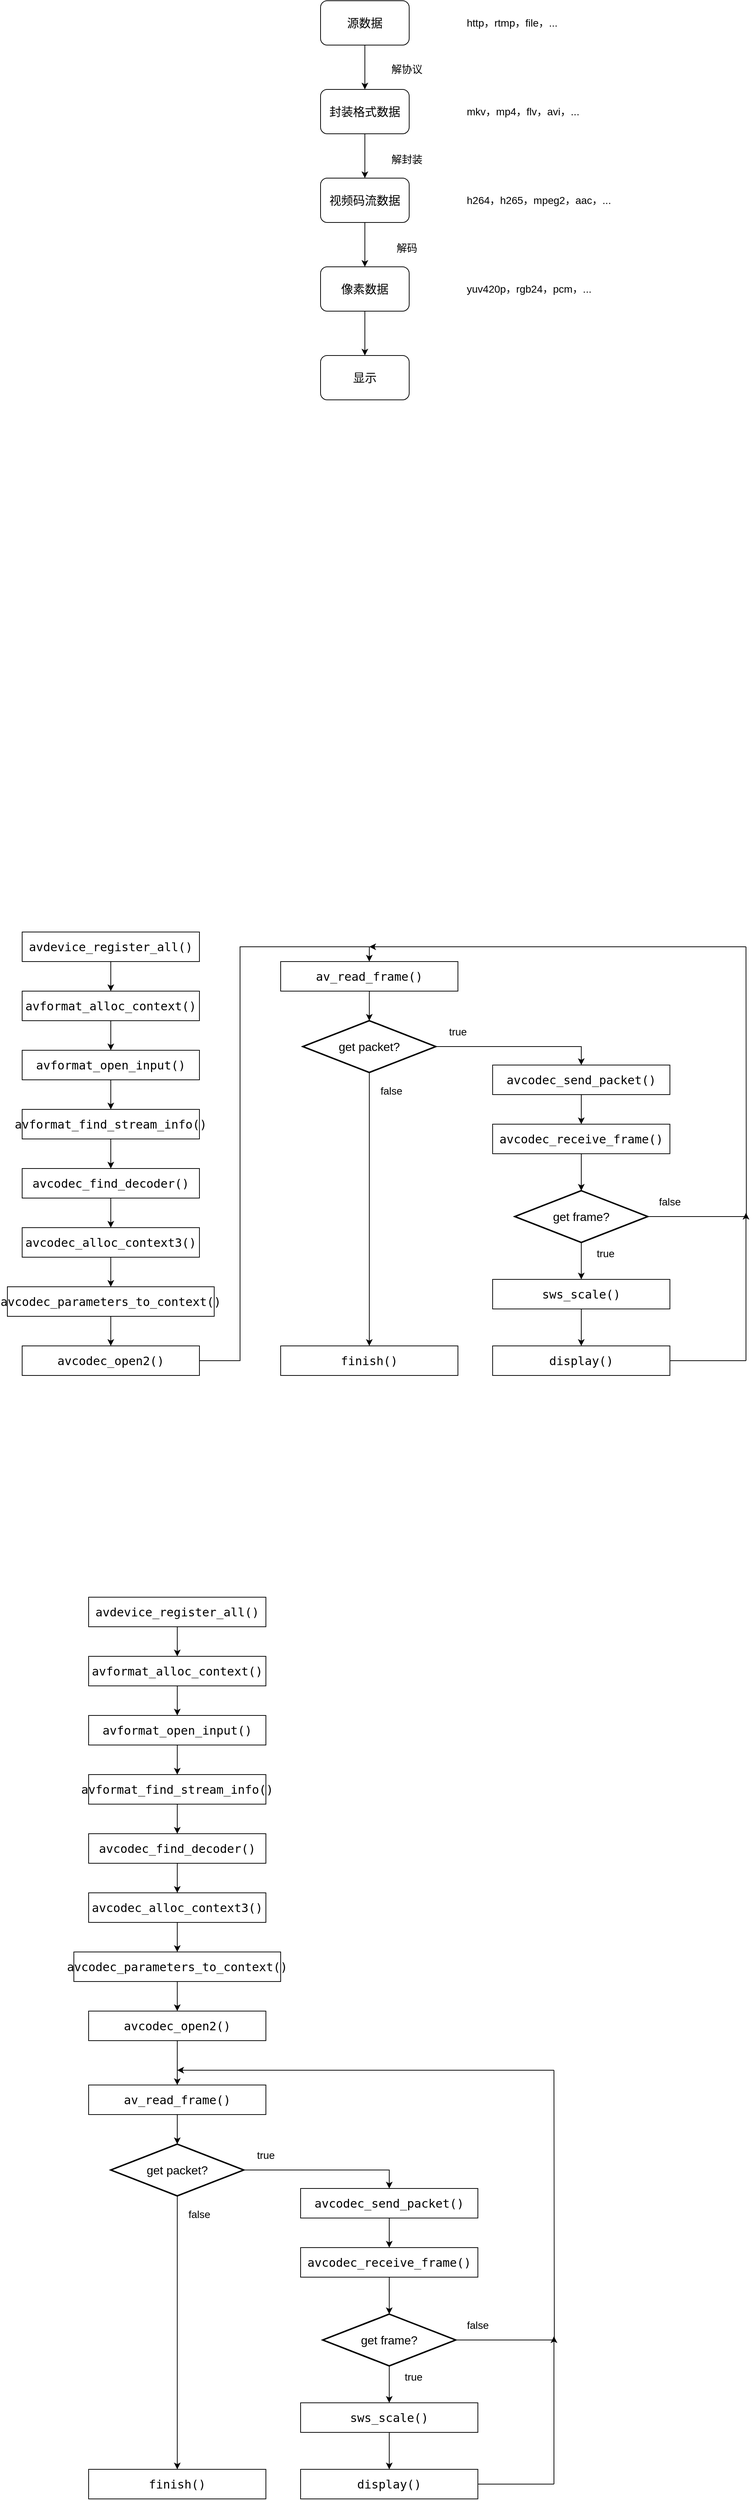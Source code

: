 <mxfile version="22.0.2" type="device">
  <diagram name="第 1 页" id="_zvsSIsvPL8qtsca61Hi">
    <mxGraphModel dx="3452" dy="1573" grid="1" gridSize="10" guides="1" tooltips="1" connect="1" arrows="1" fold="1" page="1" pageScale="1" pageWidth="827" pageHeight="1169" math="0" shadow="0">
      <root>
        <mxCell id="0" />
        <mxCell id="1" parent="0" />
        <mxCell id="1ztlhDR2t_jSF20KUTi1-7" style="edgeStyle=orthogonalEdgeStyle;rounded=0;orthogonalLoop=1;jettySize=auto;html=1;exitX=0.5;exitY=1;exitDx=0;exitDy=0;entryX=0.5;entryY=0;entryDx=0;entryDy=0;" parent="1" source="1ztlhDR2t_jSF20KUTi1-1" target="1ztlhDR2t_jSF20KUTi1-3" edge="1">
          <mxGeometry relative="1" as="geometry" />
        </mxCell>
        <mxCell id="1ztlhDR2t_jSF20KUTi1-1" value="源数据" style="rounded=1;whiteSpace=wrap;html=1;fontSize=16;" parent="1" vertex="1">
          <mxGeometry x="354" y="60" width="120" height="60" as="geometry" />
        </mxCell>
        <mxCell id="1ztlhDR2t_jSF20KUTi1-8" style="edgeStyle=orthogonalEdgeStyle;rounded=0;orthogonalLoop=1;jettySize=auto;html=1;exitX=0.5;exitY=1;exitDx=0;exitDy=0;entryX=0.5;entryY=0;entryDx=0;entryDy=0;" parent="1" source="1ztlhDR2t_jSF20KUTi1-3" target="1ztlhDR2t_jSF20KUTi1-4" edge="1">
          <mxGeometry relative="1" as="geometry" />
        </mxCell>
        <mxCell id="1ztlhDR2t_jSF20KUTi1-3" value="封装格式数据" style="rounded=1;whiteSpace=wrap;html=1;fontSize=16;" parent="1" vertex="1">
          <mxGeometry x="354" y="180" width="120" height="60" as="geometry" />
        </mxCell>
        <mxCell id="1ztlhDR2t_jSF20KUTi1-9" style="edgeStyle=orthogonalEdgeStyle;rounded=0;orthogonalLoop=1;jettySize=auto;html=1;exitX=0.5;exitY=1;exitDx=0;exitDy=0;entryX=0.5;entryY=0;entryDx=0;entryDy=0;" parent="1" source="1ztlhDR2t_jSF20KUTi1-4" target="1ztlhDR2t_jSF20KUTi1-5" edge="1">
          <mxGeometry relative="1" as="geometry" />
        </mxCell>
        <mxCell id="1ztlhDR2t_jSF20KUTi1-4" value="视频码流数据" style="rounded=1;whiteSpace=wrap;html=1;fontSize=16;" parent="1" vertex="1">
          <mxGeometry x="354" y="300" width="120" height="60" as="geometry" />
        </mxCell>
        <mxCell id="1ztlhDR2t_jSF20KUTi1-10" style="edgeStyle=orthogonalEdgeStyle;rounded=0;orthogonalLoop=1;jettySize=auto;html=1;exitX=0.5;exitY=1;exitDx=0;exitDy=0;entryX=0.5;entryY=0;entryDx=0;entryDy=0;" parent="1" source="1ztlhDR2t_jSF20KUTi1-5" target="1ztlhDR2t_jSF20KUTi1-6" edge="1">
          <mxGeometry relative="1" as="geometry" />
        </mxCell>
        <mxCell id="1ztlhDR2t_jSF20KUTi1-5" value="像素数据" style="rounded=1;whiteSpace=wrap;html=1;fontSize=16;" parent="1" vertex="1">
          <mxGeometry x="354" y="420" width="120" height="60" as="geometry" />
        </mxCell>
        <mxCell id="1ztlhDR2t_jSF20KUTi1-6" value="显示" style="rounded=1;whiteSpace=wrap;html=1;fontSize=16;" parent="1" vertex="1">
          <mxGeometry x="354" y="540" width="120" height="60" as="geometry" />
        </mxCell>
        <mxCell id="1ztlhDR2t_jSF20KUTi1-11" value="解协议" style="text;html=1;strokeColor=none;fillColor=none;align=center;verticalAlign=middle;whiteSpace=wrap;rounded=0;fontSize=14;" parent="1" vertex="1">
          <mxGeometry x="441" y="138" width="60" height="30" as="geometry" />
        </mxCell>
        <mxCell id="1ztlhDR2t_jSF20KUTi1-12" value="解封装" style="text;html=1;strokeColor=none;fillColor=none;align=center;verticalAlign=middle;whiteSpace=wrap;rounded=0;fontSize=14;" parent="1" vertex="1">
          <mxGeometry x="441" y="260" width="60" height="30" as="geometry" />
        </mxCell>
        <mxCell id="1ztlhDR2t_jSF20KUTi1-13" value="解码" style="text;html=1;strokeColor=none;fillColor=none;align=center;verticalAlign=middle;whiteSpace=wrap;rounded=0;fontSize=14;" parent="1" vertex="1">
          <mxGeometry x="441" y="380" width="60" height="30" as="geometry" />
        </mxCell>
        <mxCell id="1ztlhDR2t_jSF20KUTi1-14" value="http，rtmp，file，..." style="text;html=1;strokeColor=none;fillColor=none;align=left;verticalAlign=middle;whiteSpace=wrap;rounded=0;fontSize=14;" parent="1" vertex="1">
          <mxGeometry x="550" y="75" width="150" height="30" as="geometry" />
        </mxCell>
        <mxCell id="1ztlhDR2t_jSF20KUTi1-15" value="mkv，mp4，flv，avi，..." style="text;html=1;strokeColor=none;fillColor=none;align=left;verticalAlign=middle;whiteSpace=wrap;rounded=0;fontSize=14;" parent="1" vertex="1">
          <mxGeometry x="550" y="195" width="190" height="30" as="geometry" />
        </mxCell>
        <mxCell id="1ztlhDR2t_jSF20KUTi1-16" value="h264，h265，mpeg2，aac，..." style="text;html=1;strokeColor=none;fillColor=none;align=left;verticalAlign=middle;whiteSpace=wrap;rounded=0;fontSize=14;" parent="1" vertex="1">
          <mxGeometry x="550" y="315" width="220" height="30" as="geometry" />
        </mxCell>
        <mxCell id="1ztlhDR2t_jSF20KUTi1-17" value="yuv420p，rgb24，pcm，..." style="text;html=1;strokeColor=none;fillColor=none;align=left;verticalAlign=middle;whiteSpace=wrap;rounded=0;fontSize=14;" parent="1" vertex="1">
          <mxGeometry x="550" y="435" width="220" height="30" as="geometry" />
        </mxCell>
        <mxCell id="1ztlhDR2t_jSF20KUTi1-38" style="edgeStyle=orthogonalEdgeStyle;rounded=0;orthogonalLoop=1;jettySize=auto;html=1;exitX=0.5;exitY=1;exitDx=0;exitDy=0;entryX=0.5;entryY=0;entryDx=0;entryDy=0;" parent="1" source="1ztlhDR2t_jSF20KUTi1-18" target="1ztlhDR2t_jSF20KUTi1-19" edge="1">
          <mxGeometry relative="1" as="geometry" />
        </mxCell>
        <mxCell id="1ztlhDR2t_jSF20KUTi1-18" value="&lt;pre style=&quot;margin-top: 0px; margin-bottom: 0px; font-size: 16px;&quot;&gt;avdevice_register_all()&lt;/pre&gt;" style="rounded=0;whiteSpace=wrap;html=1;fontSize=16;" parent="1" vertex="1">
          <mxGeometry x="-50" y="1320" width="240" height="40" as="geometry" />
        </mxCell>
        <mxCell id="1ztlhDR2t_jSF20KUTi1-39" style="edgeStyle=orthogonalEdgeStyle;rounded=0;orthogonalLoop=1;jettySize=auto;html=1;entryX=0.5;entryY=0;entryDx=0;entryDy=0;" parent="1" source="1ztlhDR2t_jSF20KUTi1-19" target="1ztlhDR2t_jSF20KUTi1-20" edge="1">
          <mxGeometry relative="1" as="geometry" />
        </mxCell>
        <mxCell id="1ztlhDR2t_jSF20KUTi1-19" value="&lt;pre style=&quot;margin-top: 0px; margin-bottom: 0px; font-size: 16px;&quot;&gt;avformat_alloc_context()&lt;/pre&gt;" style="rounded=0;whiteSpace=wrap;html=1;fontSize=16;" parent="1" vertex="1">
          <mxGeometry x="-50" y="1400" width="240" height="40" as="geometry" />
        </mxCell>
        <mxCell id="1ztlhDR2t_jSF20KUTi1-40" style="edgeStyle=orthogonalEdgeStyle;rounded=0;orthogonalLoop=1;jettySize=auto;html=1;entryX=0.5;entryY=0;entryDx=0;entryDy=0;" parent="1" source="1ztlhDR2t_jSF20KUTi1-20" target="1ztlhDR2t_jSF20KUTi1-21" edge="1">
          <mxGeometry relative="1" as="geometry" />
        </mxCell>
        <mxCell id="1ztlhDR2t_jSF20KUTi1-20" value="&lt;pre style=&quot;margin-top: 0px; margin-bottom: 0px; font-size: 16px;&quot;&gt;avformat_open_input()&lt;/pre&gt;" style="rounded=0;whiteSpace=wrap;html=1;fontSize=16;" parent="1" vertex="1">
          <mxGeometry x="-50" y="1480" width="240" height="40" as="geometry" />
        </mxCell>
        <mxCell id="1ztlhDR2t_jSF20KUTi1-41" style="edgeStyle=orthogonalEdgeStyle;rounded=0;orthogonalLoop=1;jettySize=auto;html=1;entryX=0.5;entryY=0;entryDx=0;entryDy=0;" parent="1" source="1ztlhDR2t_jSF20KUTi1-21" target="1ztlhDR2t_jSF20KUTi1-22" edge="1">
          <mxGeometry relative="1" as="geometry" />
        </mxCell>
        <mxCell id="1ztlhDR2t_jSF20KUTi1-21" value="&lt;pre style=&quot;margin-top: 0px; margin-bottom: 0px; font-size: 16px;&quot;&gt;avformat_find_stream_info()&lt;/pre&gt;" style="rounded=0;whiteSpace=wrap;html=1;fontSize=16;" parent="1" vertex="1">
          <mxGeometry x="-50" y="1560" width="240" height="40" as="geometry" />
        </mxCell>
        <mxCell id="1ztlhDR2t_jSF20KUTi1-42" style="edgeStyle=orthogonalEdgeStyle;rounded=0;orthogonalLoop=1;jettySize=auto;html=1;entryX=0.5;entryY=0;entryDx=0;entryDy=0;" parent="1" source="1ztlhDR2t_jSF20KUTi1-22" target="1ztlhDR2t_jSF20KUTi1-23" edge="1">
          <mxGeometry relative="1" as="geometry" />
        </mxCell>
        <mxCell id="1ztlhDR2t_jSF20KUTi1-22" value="&lt;pre style=&quot;margin-top: 0px; margin-bottom: 0px; font-size: 16px;&quot;&gt;avcodec_find_decoder()&lt;/pre&gt;" style="rounded=0;whiteSpace=wrap;html=1;fontSize=16;" parent="1" vertex="1">
          <mxGeometry x="-50" y="1640" width="240" height="40" as="geometry" />
        </mxCell>
        <mxCell id="1ztlhDR2t_jSF20KUTi1-43" style="edgeStyle=orthogonalEdgeStyle;rounded=0;orthogonalLoop=1;jettySize=auto;html=1;entryX=0.5;entryY=0;entryDx=0;entryDy=0;" parent="1" source="1ztlhDR2t_jSF20KUTi1-23" target="1ztlhDR2t_jSF20KUTi1-24" edge="1">
          <mxGeometry relative="1" as="geometry" />
        </mxCell>
        <mxCell id="1ztlhDR2t_jSF20KUTi1-23" value="&lt;pre style=&quot;margin-top: 0px; margin-bottom: 0px; font-size: 16px;&quot;&gt;avcodec_alloc_context3()&lt;/pre&gt;" style="rounded=0;whiteSpace=wrap;html=1;fontSize=16;" parent="1" vertex="1">
          <mxGeometry x="-50" y="1720" width="240" height="40" as="geometry" />
        </mxCell>
        <mxCell id="1ztlhDR2t_jSF20KUTi1-44" style="edgeStyle=orthogonalEdgeStyle;rounded=0;orthogonalLoop=1;jettySize=auto;html=1;entryX=0.5;entryY=0;entryDx=0;entryDy=0;" parent="1" source="1ztlhDR2t_jSF20KUTi1-24" target="1ztlhDR2t_jSF20KUTi1-25" edge="1">
          <mxGeometry relative="1" as="geometry" />
        </mxCell>
        <mxCell id="1ztlhDR2t_jSF20KUTi1-24" value="&lt;pre style=&quot;margin-top: 0px; margin-bottom: 0px; font-size: 16px;&quot;&gt;avcodec_parameters_to_context()&lt;/pre&gt;" style="rounded=0;whiteSpace=wrap;html=1;fontSize=16;" parent="1" vertex="1">
          <mxGeometry x="-70" y="1800" width="280" height="40" as="geometry" />
        </mxCell>
        <mxCell id="1ztlhDR2t_jSF20KUTi1-33" style="edgeStyle=orthogonalEdgeStyle;rounded=0;orthogonalLoop=1;jettySize=auto;html=1;entryX=0.5;entryY=0;entryDx=0;entryDy=0;" parent="1" source="1ztlhDR2t_jSF20KUTi1-25" target="1ztlhDR2t_jSF20KUTi1-26" edge="1">
          <mxGeometry relative="1" as="geometry" />
        </mxCell>
        <mxCell id="1ztlhDR2t_jSF20KUTi1-25" value="&lt;pre style=&quot;margin-top: 0px; margin-bottom: 0px; font-size: 16px;&quot;&gt;avcodec_open2()&lt;/pre&gt;" style="rounded=0;whiteSpace=wrap;html=1;fontSize=16;" parent="1" vertex="1">
          <mxGeometry x="-50" y="1880" width="240" height="40" as="geometry" />
        </mxCell>
        <mxCell id="1ztlhDR2t_jSF20KUTi1-26" value="&lt;pre style=&quot;margin-top: 0px; margin-bottom: 0px; font-size: 16px;&quot;&gt;av_read_frame()&lt;/pre&gt;" style="rounded=0;whiteSpace=wrap;html=1;fontSize=16;" parent="1" vertex="1">
          <mxGeometry x="300" y="1360" width="240" height="40" as="geometry" />
        </mxCell>
        <mxCell id="1ztlhDR2t_jSF20KUTi1-49" style="edgeStyle=orthogonalEdgeStyle;rounded=0;orthogonalLoop=1;jettySize=auto;html=1;entryX=0.5;entryY=0;entryDx=0;entryDy=0;" parent="1" source="1ztlhDR2t_jSF20KUTi1-27" target="1ztlhDR2t_jSF20KUTi1-31" edge="1">
          <mxGeometry relative="1" as="geometry" />
        </mxCell>
        <mxCell id="1ztlhDR2t_jSF20KUTi1-27" value="&lt;pre style=&quot;margin-top: 0px; margin-bottom: 0px; font-size: 16px;&quot;&gt;avcodec_send_packet()&lt;/pre&gt;" style="rounded=0;whiteSpace=wrap;html=1;fontSize=16;" parent="1" vertex="1">
          <mxGeometry x="587" y="1500" width="240" height="40" as="geometry" />
        </mxCell>
        <mxCell id="1ztlhDR2t_jSF20KUTi1-30" style="edgeStyle=orthogonalEdgeStyle;rounded=0;orthogonalLoop=1;jettySize=auto;html=1;entryX=0.5;entryY=0;entryDx=0;entryDy=0;" parent="1" source="1ztlhDR2t_jSF20KUTi1-29" target="1ztlhDR2t_jSF20KUTi1-27" edge="1">
          <mxGeometry relative="1" as="geometry" />
        </mxCell>
        <mxCell id="1ztlhDR2t_jSF20KUTi1-47" style="edgeStyle=orthogonalEdgeStyle;rounded=0;orthogonalLoop=1;jettySize=auto;html=1;entryX=0.5;entryY=0;entryDx=0;entryDy=0;" parent="1" source="1ztlhDR2t_jSF20KUTi1-29" target="1ztlhDR2t_jSF20KUTi1-46" edge="1">
          <mxGeometry relative="1" as="geometry" />
        </mxCell>
        <mxCell id="1ztlhDR2t_jSF20KUTi1-29" value="get packet?" style="strokeWidth=2;html=1;shape=mxgraph.flowchart.decision;whiteSpace=wrap;fontSize=16;" parent="1" vertex="1">
          <mxGeometry x="330" y="1440" width="180" height="70" as="geometry" />
        </mxCell>
        <mxCell id="1ztlhDR2t_jSF20KUTi1-31" value="&lt;pre style=&quot;margin-top: 0px; margin-bottom: 0px; font-size: 16px;&quot;&gt;avcodec_receive_frame()&lt;/pre&gt;" style="rounded=0;whiteSpace=wrap;html=1;fontSize=16;" parent="1" vertex="1">
          <mxGeometry x="587" y="1580" width="240" height="40" as="geometry" />
        </mxCell>
        <mxCell id="1ztlhDR2t_jSF20KUTi1-51" style="edgeStyle=orthogonalEdgeStyle;rounded=0;orthogonalLoop=1;jettySize=auto;html=1;entryX=0.5;entryY=0;entryDx=0;entryDy=0;" parent="1" source="1ztlhDR2t_jSF20KUTi1-32" target="1ztlhDR2t_jSF20KUTi1-36" edge="1">
          <mxGeometry relative="1" as="geometry" />
        </mxCell>
        <mxCell id="1ztlhDR2t_jSF20KUTi1-53" style="edgeStyle=orthogonalEdgeStyle;rounded=0;orthogonalLoop=1;jettySize=auto;html=1;exitX=1;exitY=0.5;exitDx=0;exitDy=0;exitPerimeter=0;verticalAlign=middle;endArrow=none;endFill=0;" parent="1" source="1ztlhDR2t_jSF20KUTi1-32" edge="1">
          <mxGeometry relative="1" as="geometry">
            <mxPoint x="930" y="1340" as="targetPoint" />
          </mxGeometry>
        </mxCell>
        <mxCell id="1ztlhDR2t_jSF20KUTi1-32" value="get frame?" style="strokeWidth=2;html=1;shape=mxgraph.flowchart.decision;whiteSpace=wrap;fontSize=16;" parent="1" vertex="1">
          <mxGeometry x="617" y="1670" width="180" height="70" as="geometry" />
        </mxCell>
        <mxCell id="1ztlhDR2t_jSF20KUTi1-35" style="edgeStyle=orthogonalEdgeStyle;rounded=0;orthogonalLoop=1;jettySize=auto;html=1;entryX=0.5;entryY=0;entryDx=0;entryDy=0;entryPerimeter=0;" parent="1" source="1ztlhDR2t_jSF20KUTi1-26" target="1ztlhDR2t_jSF20KUTi1-29" edge="1">
          <mxGeometry relative="1" as="geometry" />
        </mxCell>
        <mxCell id="1ztlhDR2t_jSF20KUTi1-52" style="edgeStyle=orthogonalEdgeStyle;rounded=0;orthogonalLoop=1;jettySize=auto;html=1;entryX=0.5;entryY=0;entryDx=0;entryDy=0;" parent="1" source="1ztlhDR2t_jSF20KUTi1-36" target="1ztlhDR2t_jSF20KUTi1-37" edge="1">
          <mxGeometry relative="1" as="geometry" />
        </mxCell>
        <mxCell id="1ztlhDR2t_jSF20KUTi1-36" value="&lt;pre style=&quot;margin-top: 0px; margin-bottom: 0px; font-size: 16px;&quot;&gt;sws_scale()&lt;/pre&gt;" style="rounded=0;whiteSpace=wrap;html=1;fontSize=16;" parent="1" vertex="1">
          <mxGeometry x="587" y="1790" width="240" height="40" as="geometry" />
        </mxCell>
        <mxCell id="1ztlhDR2t_jSF20KUTi1-60" style="edgeStyle=orthogonalEdgeStyle;rounded=0;orthogonalLoop=1;jettySize=auto;html=1;endArrow=none;endFill=0;" parent="1" source="1ztlhDR2t_jSF20KUTi1-37" edge="1">
          <mxGeometry relative="1" as="geometry">
            <mxPoint x="930" y="1900" as="targetPoint" />
          </mxGeometry>
        </mxCell>
        <mxCell id="1ztlhDR2t_jSF20KUTi1-37" value="&lt;pre style=&quot;margin-top: 0px; margin-bottom: 0px; font-size: 16px;&quot;&gt;display()&lt;/pre&gt;" style="rounded=0;whiteSpace=wrap;html=1;fontSize=16;" parent="1" vertex="1">
          <mxGeometry x="587" y="1880" width="240" height="40" as="geometry" />
        </mxCell>
        <mxCell id="1ztlhDR2t_jSF20KUTi1-45" value="true" style="text;html=1;strokeColor=none;fillColor=none;align=center;verticalAlign=middle;whiteSpace=wrap;rounded=0;fontSize=14;" parent="1" vertex="1">
          <mxGeometry x="510" y="1440" width="60" height="30" as="geometry" />
        </mxCell>
        <mxCell id="1ztlhDR2t_jSF20KUTi1-46" value="&lt;pre style=&quot;margin-top: 0px; margin-bottom: 0px; font-size: 16px;&quot;&gt;finish()&lt;/pre&gt;" style="rounded=0;whiteSpace=wrap;html=1;fontSize=16;" parent="1" vertex="1">
          <mxGeometry x="300" y="1880" width="240" height="40" as="geometry" />
        </mxCell>
        <mxCell id="1ztlhDR2t_jSF20KUTi1-48" value="false" style="text;html=1;strokeColor=none;fillColor=none;align=center;verticalAlign=middle;whiteSpace=wrap;rounded=0;fontSize=14;" parent="1" vertex="1">
          <mxGeometry x="420" y="1520" width="60" height="30" as="geometry" />
        </mxCell>
        <mxCell id="1ztlhDR2t_jSF20KUTi1-50" style="edgeStyle=orthogonalEdgeStyle;rounded=0;orthogonalLoop=1;jettySize=auto;html=1;entryX=0.5;entryY=0;entryDx=0;entryDy=0;entryPerimeter=0;" parent="1" source="1ztlhDR2t_jSF20KUTi1-31" target="1ztlhDR2t_jSF20KUTi1-32" edge="1">
          <mxGeometry relative="1" as="geometry" />
        </mxCell>
        <mxCell id="1ztlhDR2t_jSF20KUTi1-54" value="" style="endArrow=classic;html=1;rounded=0;" parent="1" edge="1">
          <mxGeometry width="50" height="50" relative="1" as="geometry">
            <mxPoint x="930" y="1340" as="sourcePoint" />
            <mxPoint x="420" y="1340" as="targetPoint" />
          </mxGeometry>
        </mxCell>
        <mxCell id="1ztlhDR2t_jSF20KUTi1-58" value="true" style="text;html=1;strokeColor=none;fillColor=none;align=center;verticalAlign=middle;whiteSpace=wrap;rounded=0;fontSize=14;" parent="1" vertex="1">
          <mxGeometry x="710" y="1740" width="60" height="30" as="geometry" />
        </mxCell>
        <mxCell id="1ztlhDR2t_jSF20KUTi1-59" value="false" style="text;html=1;strokeColor=none;fillColor=none;align=center;verticalAlign=middle;whiteSpace=wrap;rounded=0;fontSize=14;" parent="1" vertex="1">
          <mxGeometry x="797" y="1670" width="60" height="30" as="geometry" />
        </mxCell>
        <mxCell id="1ztlhDR2t_jSF20KUTi1-61" value="" style="endArrow=classic;html=1;rounded=0;" parent="1" edge="1">
          <mxGeometry width="50" height="50" relative="1" as="geometry">
            <mxPoint x="930" y="1900" as="sourcePoint" />
            <mxPoint x="930" y="1700" as="targetPoint" />
          </mxGeometry>
        </mxCell>
        <mxCell id="4ndY7IrZX9Jo95JNzwtF-40" style="edgeStyle=orthogonalEdgeStyle;rounded=0;orthogonalLoop=1;jettySize=auto;html=1;exitX=0.5;exitY=1;exitDx=0;exitDy=0;entryX=0.5;entryY=0;entryDx=0;entryDy=0;" edge="1" parent="1" source="4ndY7IrZX9Jo95JNzwtF-41" target="4ndY7IrZX9Jo95JNzwtF-43">
          <mxGeometry relative="1" as="geometry" />
        </mxCell>
        <mxCell id="4ndY7IrZX9Jo95JNzwtF-41" value="&lt;pre style=&quot;margin-top: 0px; margin-bottom: 0px; font-size: 16px;&quot;&gt;avdevice_register_all()&lt;/pre&gt;" style="rounded=0;whiteSpace=wrap;html=1;fontSize=16;" vertex="1" parent="1">
          <mxGeometry x="40" y="2220" width="240" height="40" as="geometry" />
        </mxCell>
        <mxCell id="4ndY7IrZX9Jo95JNzwtF-42" style="edgeStyle=orthogonalEdgeStyle;rounded=0;orthogonalLoop=1;jettySize=auto;html=1;entryX=0.5;entryY=0;entryDx=0;entryDy=0;" edge="1" parent="1" source="4ndY7IrZX9Jo95JNzwtF-43" target="4ndY7IrZX9Jo95JNzwtF-45">
          <mxGeometry relative="1" as="geometry" />
        </mxCell>
        <mxCell id="4ndY7IrZX9Jo95JNzwtF-43" value="&lt;pre style=&quot;margin-top: 0px; margin-bottom: 0px; font-size: 16px;&quot;&gt;avformat_alloc_context()&lt;/pre&gt;" style="rounded=0;whiteSpace=wrap;html=1;fontSize=16;" vertex="1" parent="1">
          <mxGeometry x="40" y="2300" width="240" height="40" as="geometry" />
        </mxCell>
        <mxCell id="4ndY7IrZX9Jo95JNzwtF-44" style="edgeStyle=orthogonalEdgeStyle;rounded=0;orthogonalLoop=1;jettySize=auto;html=1;entryX=0.5;entryY=0;entryDx=0;entryDy=0;" edge="1" parent="1" source="4ndY7IrZX9Jo95JNzwtF-45" target="4ndY7IrZX9Jo95JNzwtF-47">
          <mxGeometry relative="1" as="geometry" />
        </mxCell>
        <mxCell id="4ndY7IrZX9Jo95JNzwtF-45" value="&lt;pre style=&quot;margin-top: 0px; margin-bottom: 0px; font-size: 16px;&quot;&gt;avformat_open_input()&lt;/pre&gt;" style="rounded=0;whiteSpace=wrap;html=1;fontSize=16;" vertex="1" parent="1">
          <mxGeometry x="40" y="2380" width="240" height="40" as="geometry" />
        </mxCell>
        <mxCell id="4ndY7IrZX9Jo95JNzwtF-46" style="edgeStyle=orthogonalEdgeStyle;rounded=0;orthogonalLoop=1;jettySize=auto;html=1;entryX=0.5;entryY=0;entryDx=0;entryDy=0;" edge="1" parent="1" source="4ndY7IrZX9Jo95JNzwtF-47" target="4ndY7IrZX9Jo95JNzwtF-49">
          <mxGeometry relative="1" as="geometry" />
        </mxCell>
        <mxCell id="4ndY7IrZX9Jo95JNzwtF-47" value="&lt;pre style=&quot;margin-top: 0px; margin-bottom: 0px; font-size: 16px;&quot;&gt;avformat_find_stream_info()&lt;/pre&gt;" style="rounded=0;whiteSpace=wrap;html=1;fontSize=16;" vertex="1" parent="1">
          <mxGeometry x="40" y="2460" width="240" height="40" as="geometry" />
        </mxCell>
        <mxCell id="4ndY7IrZX9Jo95JNzwtF-48" style="edgeStyle=orthogonalEdgeStyle;rounded=0;orthogonalLoop=1;jettySize=auto;html=1;entryX=0.5;entryY=0;entryDx=0;entryDy=0;" edge="1" parent="1" source="4ndY7IrZX9Jo95JNzwtF-49" target="4ndY7IrZX9Jo95JNzwtF-51">
          <mxGeometry relative="1" as="geometry" />
        </mxCell>
        <mxCell id="4ndY7IrZX9Jo95JNzwtF-49" value="&lt;pre style=&quot;margin-top: 0px; margin-bottom: 0px; font-size: 16px;&quot;&gt;avcodec_find_decoder()&lt;/pre&gt;" style="rounded=0;whiteSpace=wrap;html=1;fontSize=16;" vertex="1" parent="1">
          <mxGeometry x="40" y="2540" width="240" height="40" as="geometry" />
        </mxCell>
        <mxCell id="4ndY7IrZX9Jo95JNzwtF-50" style="edgeStyle=orthogonalEdgeStyle;rounded=0;orthogonalLoop=1;jettySize=auto;html=1;entryX=0.5;entryY=0;entryDx=0;entryDy=0;" edge="1" parent="1" source="4ndY7IrZX9Jo95JNzwtF-51" target="4ndY7IrZX9Jo95JNzwtF-53">
          <mxGeometry relative="1" as="geometry" />
        </mxCell>
        <mxCell id="4ndY7IrZX9Jo95JNzwtF-51" value="&lt;pre style=&quot;margin-top: 0px; margin-bottom: 0px; font-size: 16px;&quot;&gt;avcodec_alloc_context3()&lt;/pre&gt;" style="rounded=0;whiteSpace=wrap;html=1;fontSize=16;" vertex="1" parent="1">
          <mxGeometry x="40" y="2620" width="240" height="40" as="geometry" />
        </mxCell>
        <mxCell id="4ndY7IrZX9Jo95JNzwtF-52" style="edgeStyle=orthogonalEdgeStyle;rounded=0;orthogonalLoop=1;jettySize=auto;html=1;entryX=0.5;entryY=0;entryDx=0;entryDy=0;" edge="1" parent="1" source="4ndY7IrZX9Jo95JNzwtF-53" target="4ndY7IrZX9Jo95JNzwtF-55">
          <mxGeometry relative="1" as="geometry" />
        </mxCell>
        <mxCell id="4ndY7IrZX9Jo95JNzwtF-53" value="&lt;pre style=&quot;margin-top: 0px; margin-bottom: 0px; font-size: 16px;&quot;&gt;avcodec_parameters_to_context()&lt;/pre&gt;" style="rounded=0;whiteSpace=wrap;html=1;fontSize=16;" vertex="1" parent="1">
          <mxGeometry x="20" y="2700" width="280" height="40" as="geometry" />
        </mxCell>
        <mxCell id="4ndY7IrZX9Jo95JNzwtF-54" style="edgeStyle=orthogonalEdgeStyle;rounded=0;orthogonalLoop=1;jettySize=auto;html=1;entryX=0.5;entryY=0;entryDx=0;entryDy=0;" edge="1" parent="1" source="4ndY7IrZX9Jo95JNzwtF-55" target="4ndY7IrZX9Jo95JNzwtF-56">
          <mxGeometry relative="1" as="geometry" />
        </mxCell>
        <mxCell id="4ndY7IrZX9Jo95JNzwtF-55" value="&lt;pre style=&quot;margin-top: 0px; margin-bottom: 0px; font-size: 16px;&quot;&gt;avcodec_open2()&lt;/pre&gt;" style="rounded=0;whiteSpace=wrap;html=1;fontSize=16;" vertex="1" parent="1">
          <mxGeometry x="40" y="2780" width="240" height="40" as="geometry" />
        </mxCell>
        <mxCell id="4ndY7IrZX9Jo95JNzwtF-56" value="&lt;pre style=&quot;margin-top: 0px; margin-bottom: 0px; font-size: 16px;&quot;&gt;av_read_frame()&lt;/pre&gt;" style="rounded=0;whiteSpace=wrap;html=1;fontSize=16;" vertex="1" parent="1">
          <mxGeometry x="40" y="2880" width="240" height="40" as="geometry" />
        </mxCell>
        <mxCell id="4ndY7IrZX9Jo95JNzwtF-57" style="edgeStyle=orthogonalEdgeStyle;rounded=0;orthogonalLoop=1;jettySize=auto;html=1;entryX=0.5;entryY=0;entryDx=0;entryDy=0;" edge="1" parent="1" source="4ndY7IrZX9Jo95JNzwtF-58" target="4ndY7IrZX9Jo95JNzwtF-62">
          <mxGeometry relative="1" as="geometry" />
        </mxCell>
        <mxCell id="4ndY7IrZX9Jo95JNzwtF-58" value="&lt;pre style=&quot;margin-top: 0px; margin-bottom: 0px; font-size: 16px;&quot;&gt;avcodec_send_packet()&lt;/pre&gt;" style="rounded=0;whiteSpace=wrap;html=1;fontSize=16;" vertex="1" parent="1">
          <mxGeometry x="327" y="3020" width="240" height="40" as="geometry" />
        </mxCell>
        <mxCell id="4ndY7IrZX9Jo95JNzwtF-59" style="edgeStyle=orthogonalEdgeStyle;rounded=0;orthogonalLoop=1;jettySize=auto;html=1;entryX=0.5;entryY=0;entryDx=0;entryDy=0;" edge="1" parent="1" source="4ndY7IrZX9Jo95JNzwtF-61" target="4ndY7IrZX9Jo95JNzwtF-58">
          <mxGeometry relative="1" as="geometry" />
        </mxCell>
        <mxCell id="4ndY7IrZX9Jo95JNzwtF-60" style="edgeStyle=orthogonalEdgeStyle;rounded=0;orthogonalLoop=1;jettySize=auto;html=1;entryX=0.5;entryY=0;entryDx=0;entryDy=0;" edge="1" parent="1" source="4ndY7IrZX9Jo95JNzwtF-61" target="4ndY7IrZX9Jo95JNzwtF-72">
          <mxGeometry relative="1" as="geometry" />
        </mxCell>
        <mxCell id="4ndY7IrZX9Jo95JNzwtF-61" value="get packet?" style="strokeWidth=2;html=1;shape=mxgraph.flowchart.decision;whiteSpace=wrap;fontSize=16;" vertex="1" parent="1">
          <mxGeometry x="70" y="2960" width="180" height="70" as="geometry" />
        </mxCell>
        <mxCell id="4ndY7IrZX9Jo95JNzwtF-62" value="&lt;pre style=&quot;margin-top: 0px; margin-bottom: 0px; font-size: 16px;&quot;&gt;avcodec_receive_frame()&lt;/pre&gt;" style="rounded=0;whiteSpace=wrap;html=1;fontSize=16;" vertex="1" parent="1">
          <mxGeometry x="327" y="3100" width="240" height="40" as="geometry" />
        </mxCell>
        <mxCell id="4ndY7IrZX9Jo95JNzwtF-63" style="edgeStyle=orthogonalEdgeStyle;rounded=0;orthogonalLoop=1;jettySize=auto;html=1;entryX=0.5;entryY=0;entryDx=0;entryDy=0;" edge="1" parent="1" source="4ndY7IrZX9Jo95JNzwtF-65" target="4ndY7IrZX9Jo95JNzwtF-68">
          <mxGeometry relative="1" as="geometry" />
        </mxCell>
        <mxCell id="4ndY7IrZX9Jo95JNzwtF-64" style="edgeStyle=orthogonalEdgeStyle;rounded=0;orthogonalLoop=1;jettySize=auto;html=1;exitX=1;exitY=0.5;exitDx=0;exitDy=0;exitPerimeter=0;verticalAlign=middle;endArrow=none;endFill=0;" edge="1" parent="1" source="4ndY7IrZX9Jo95JNzwtF-65">
          <mxGeometry relative="1" as="geometry">
            <mxPoint x="670" y="2860" as="targetPoint" />
          </mxGeometry>
        </mxCell>
        <mxCell id="4ndY7IrZX9Jo95JNzwtF-65" value="get frame?" style="strokeWidth=2;html=1;shape=mxgraph.flowchart.decision;whiteSpace=wrap;fontSize=16;" vertex="1" parent="1">
          <mxGeometry x="357" y="3190" width="180" height="70" as="geometry" />
        </mxCell>
        <mxCell id="4ndY7IrZX9Jo95JNzwtF-66" style="edgeStyle=orthogonalEdgeStyle;rounded=0;orthogonalLoop=1;jettySize=auto;html=1;entryX=0.5;entryY=0;entryDx=0;entryDy=0;entryPerimeter=0;" edge="1" parent="1" source="4ndY7IrZX9Jo95JNzwtF-56" target="4ndY7IrZX9Jo95JNzwtF-61">
          <mxGeometry relative="1" as="geometry" />
        </mxCell>
        <mxCell id="4ndY7IrZX9Jo95JNzwtF-67" style="edgeStyle=orthogonalEdgeStyle;rounded=0;orthogonalLoop=1;jettySize=auto;html=1;entryX=0.5;entryY=0;entryDx=0;entryDy=0;" edge="1" parent="1" source="4ndY7IrZX9Jo95JNzwtF-68" target="4ndY7IrZX9Jo95JNzwtF-70">
          <mxGeometry relative="1" as="geometry" />
        </mxCell>
        <mxCell id="4ndY7IrZX9Jo95JNzwtF-68" value="&lt;pre style=&quot;margin-top: 0px; margin-bottom: 0px; font-size: 16px;&quot;&gt;sws_scale()&lt;/pre&gt;" style="rounded=0;whiteSpace=wrap;html=1;fontSize=16;" vertex="1" parent="1">
          <mxGeometry x="327" y="3310" width="240" height="40" as="geometry" />
        </mxCell>
        <mxCell id="4ndY7IrZX9Jo95JNzwtF-69" style="edgeStyle=orthogonalEdgeStyle;rounded=0;orthogonalLoop=1;jettySize=auto;html=1;endArrow=none;endFill=0;" edge="1" parent="1" source="4ndY7IrZX9Jo95JNzwtF-70">
          <mxGeometry relative="1" as="geometry">
            <mxPoint x="670" y="3420" as="targetPoint" />
          </mxGeometry>
        </mxCell>
        <mxCell id="4ndY7IrZX9Jo95JNzwtF-70" value="&lt;pre style=&quot;margin-top: 0px; margin-bottom: 0px; font-size: 16px;&quot;&gt;display()&lt;/pre&gt;" style="rounded=0;whiteSpace=wrap;html=1;fontSize=16;" vertex="1" parent="1">
          <mxGeometry x="327" y="3400" width="240" height="40" as="geometry" />
        </mxCell>
        <mxCell id="4ndY7IrZX9Jo95JNzwtF-71" value="true" style="text;html=1;strokeColor=none;fillColor=none;align=center;verticalAlign=middle;whiteSpace=wrap;rounded=0;fontSize=14;" vertex="1" parent="1">
          <mxGeometry x="250" y="2960" width="60" height="30" as="geometry" />
        </mxCell>
        <mxCell id="4ndY7IrZX9Jo95JNzwtF-72" value="&lt;pre style=&quot;margin-top: 0px; margin-bottom: 0px; font-size: 16px;&quot;&gt;finish()&lt;/pre&gt;" style="rounded=0;whiteSpace=wrap;html=1;fontSize=16;" vertex="1" parent="1">
          <mxGeometry x="40" y="3400" width="240" height="40" as="geometry" />
        </mxCell>
        <mxCell id="4ndY7IrZX9Jo95JNzwtF-73" value="false" style="text;html=1;strokeColor=none;fillColor=none;align=center;verticalAlign=middle;whiteSpace=wrap;rounded=0;fontSize=14;" vertex="1" parent="1">
          <mxGeometry x="160" y="3040" width="60" height="30" as="geometry" />
        </mxCell>
        <mxCell id="4ndY7IrZX9Jo95JNzwtF-74" style="edgeStyle=orthogonalEdgeStyle;rounded=0;orthogonalLoop=1;jettySize=auto;html=1;entryX=0.5;entryY=0;entryDx=0;entryDy=0;entryPerimeter=0;" edge="1" parent="1" source="4ndY7IrZX9Jo95JNzwtF-62" target="4ndY7IrZX9Jo95JNzwtF-65">
          <mxGeometry relative="1" as="geometry" />
        </mxCell>
        <mxCell id="4ndY7IrZX9Jo95JNzwtF-75" value="" style="endArrow=classic;html=1;rounded=0;" edge="1" parent="1">
          <mxGeometry width="50" height="50" relative="1" as="geometry">
            <mxPoint x="670" y="2860" as="sourcePoint" />
            <mxPoint x="160" y="2860" as="targetPoint" />
          </mxGeometry>
        </mxCell>
        <mxCell id="4ndY7IrZX9Jo95JNzwtF-76" value="true" style="text;html=1;strokeColor=none;fillColor=none;align=center;verticalAlign=middle;whiteSpace=wrap;rounded=0;fontSize=14;" vertex="1" parent="1">
          <mxGeometry x="450" y="3260" width="60" height="30" as="geometry" />
        </mxCell>
        <mxCell id="4ndY7IrZX9Jo95JNzwtF-77" value="false" style="text;html=1;strokeColor=none;fillColor=none;align=center;verticalAlign=middle;whiteSpace=wrap;rounded=0;fontSize=14;" vertex="1" parent="1">
          <mxGeometry x="537" y="3190" width="60" height="30" as="geometry" />
        </mxCell>
        <mxCell id="4ndY7IrZX9Jo95JNzwtF-78" value="" style="endArrow=classic;html=1;rounded=0;" edge="1" parent="1">
          <mxGeometry width="50" height="50" relative="1" as="geometry">
            <mxPoint x="670" y="3420" as="sourcePoint" />
            <mxPoint x="670" y="3220" as="targetPoint" />
          </mxGeometry>
        </mxCell>
      </root>
    </mxGraphModel>
  </diagram>
</mxfile>
